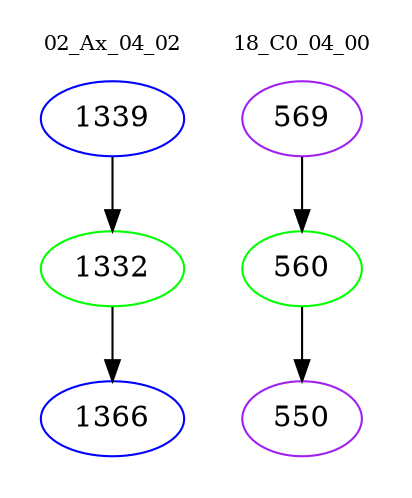 digraph{
subgraph cluster_0 {
color = white
label = "02_Ax_04_02";
fontsize=10;
T0_1339 [label="1339", color="blue"]
T0_1339 -> T0_1332 [color="black"]
T0_1332 [label="1332", color="green"]
T0_1332 -> T0_1366 [color="black"]
T0_1366 [label="1366", color="blue"]
}
subgraph cluster_1 {
color = white
label = "18_C0_04_00";
fontsize=10;
T1_569 [label="569", color="purple"]
T1_569 -> T1_560 [color="black"]
T1_560 [label="560", color="green"]
T1_560 -> T1_550 [color="black"]
T1_550 [label="550", color="purple"]
}
}
